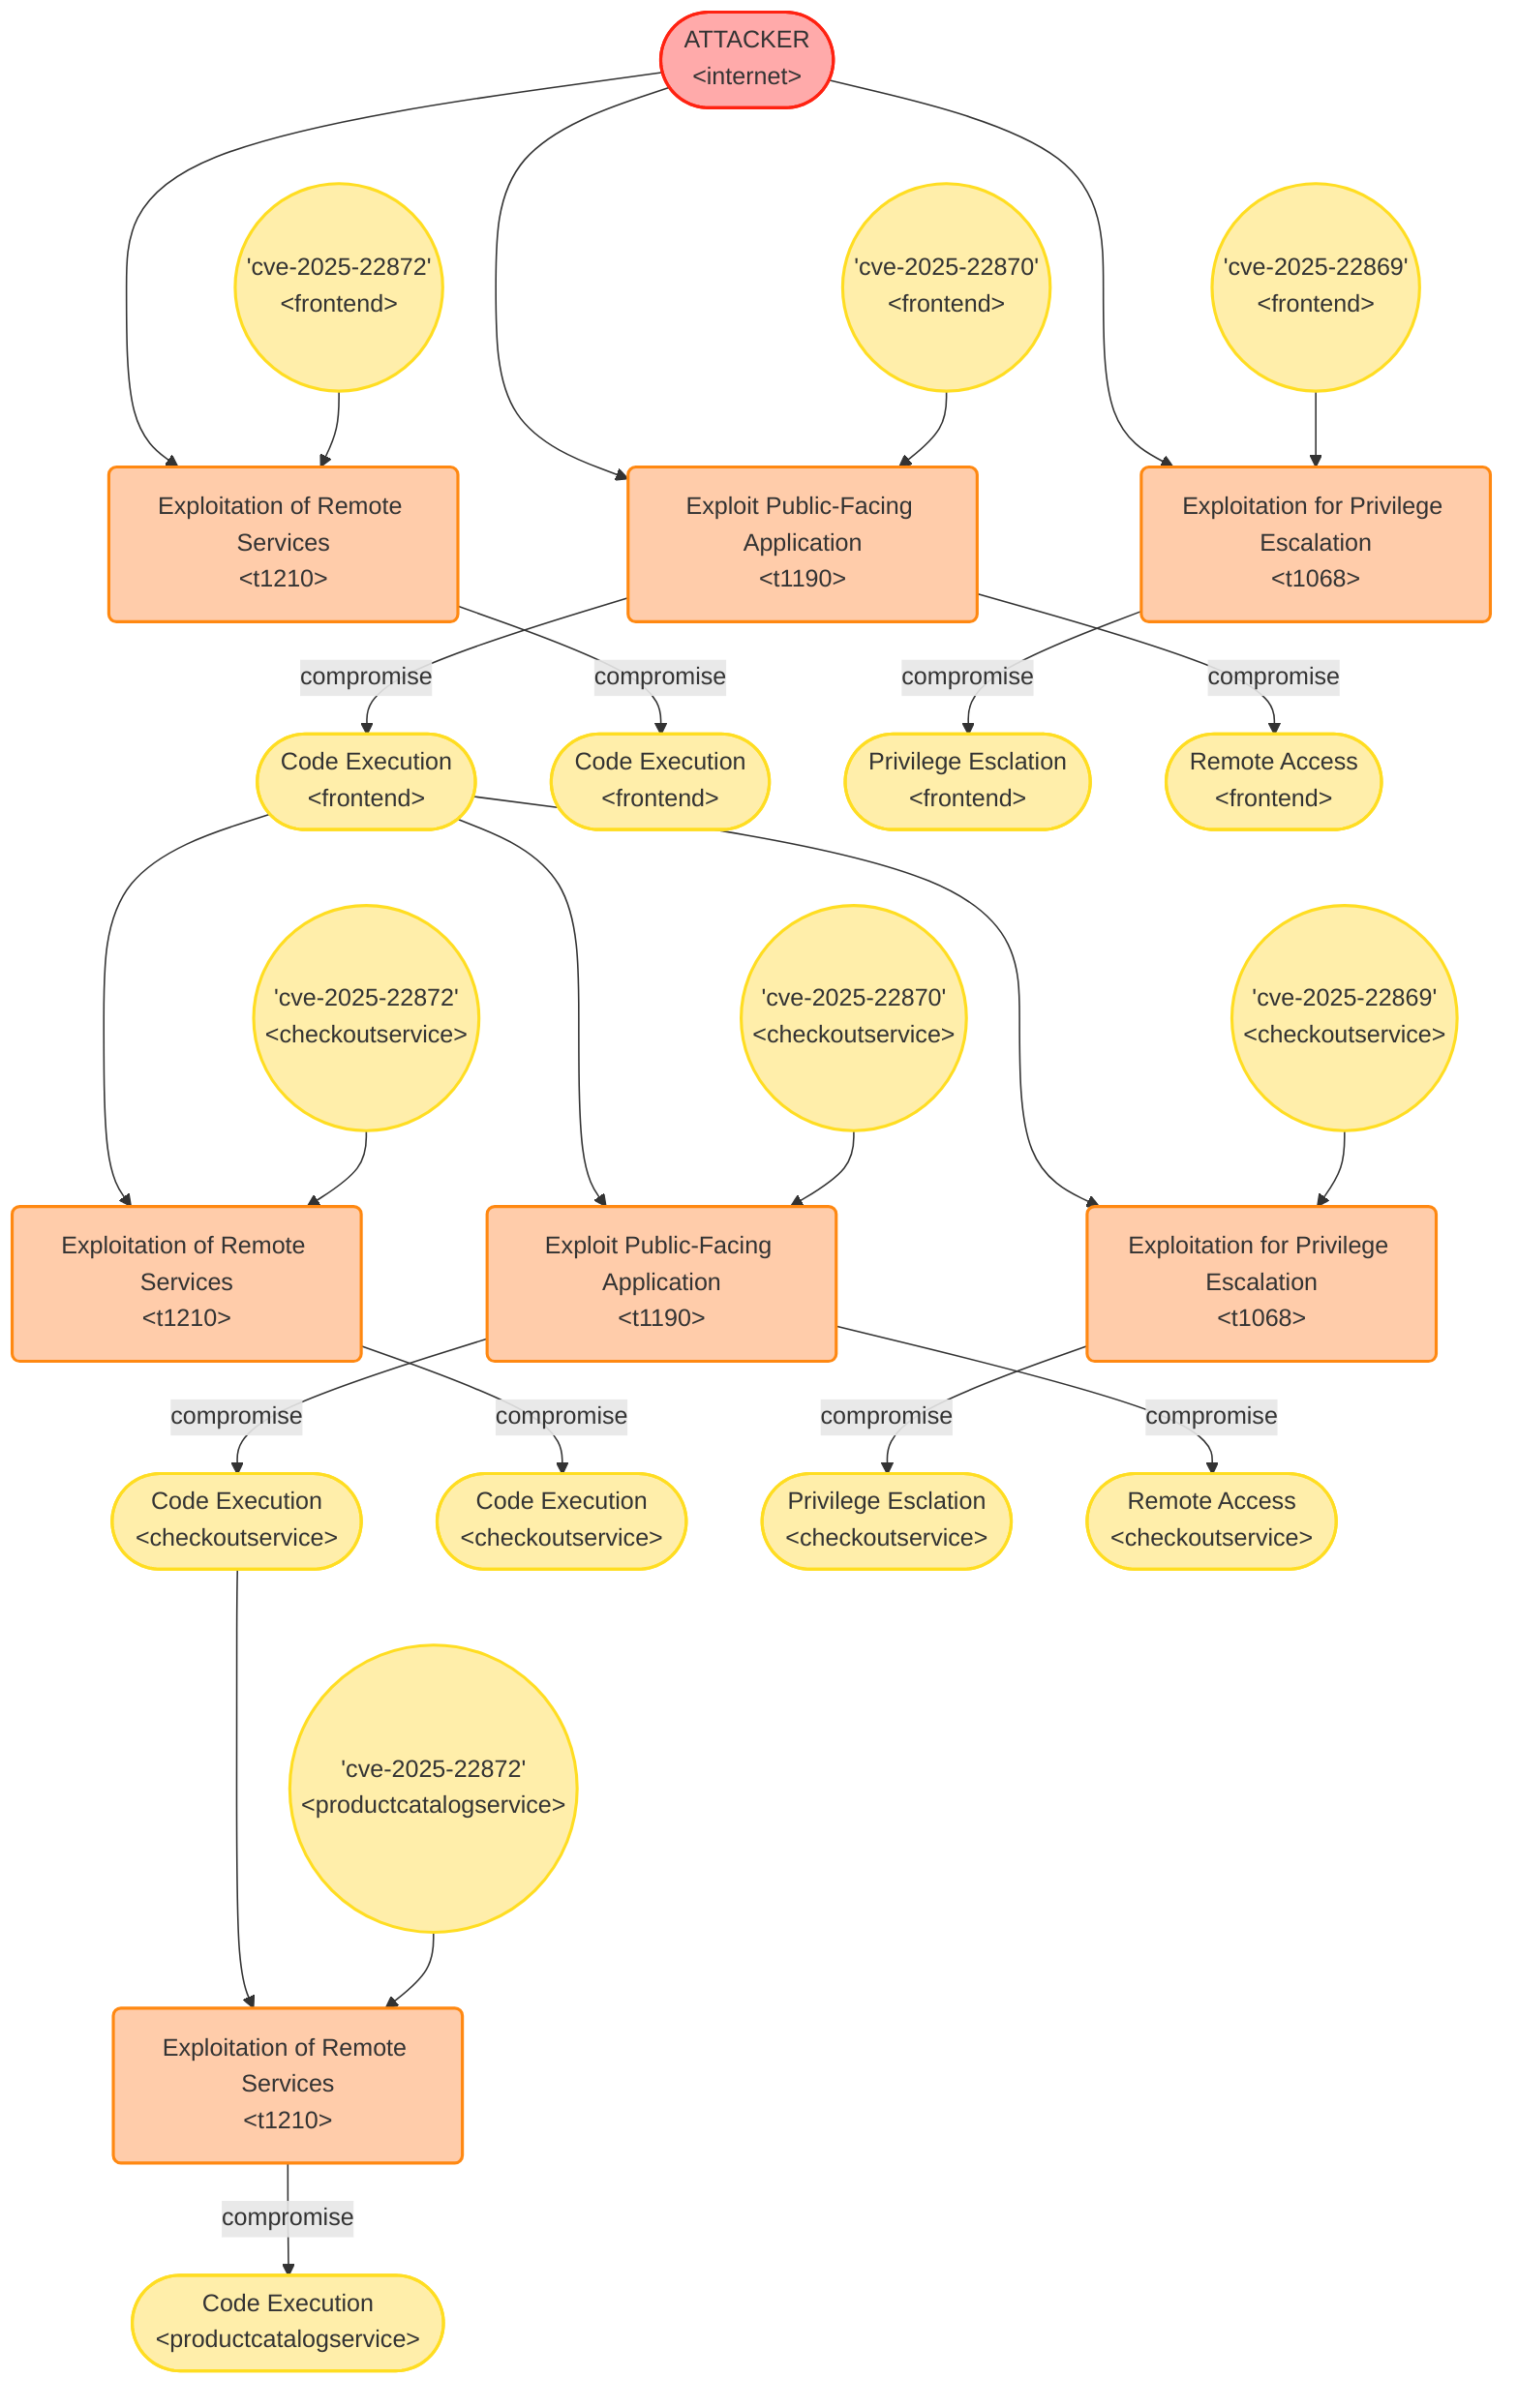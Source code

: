 flowchart TD
	classDef attacker fill:#faa ,stroke:#f21,stroke-width:2px;
	classDef technique fill:#fca ,stroke:#f81,stroke-width:2px;
	classDef vulnerability fill:#fea ,stroke:#fd2,stroke-width:2px;
	20:::attacker@{ shape: stadium, label: "ATTACKER<br>&ltinternet&gt" }
	14:::technique@{ shape: rounded, label: "Exploit Public-Facing Application<br>&ltt1190&gt" }
	4:::technique@{ shape: rounded, label: "Exploit Public-Facing Application<br>&ltt1190&gt" }
	79:::technique@{ shape: rounded, label: "Exploitation of Remote Services<br>&ltt1210&gt" }
	66:::technique@{ shape: rounded, label: "Exploitation of Remote Services<br>&ltt1210&gt" }
	104:::technique@{ shape: rounded, label: "Exploitation for Privilege Escalation<br>&ltt1068&gt" }
	45:::technique@{ shape: rounded, label: "Exploitation of Remote Services<br>&ltt1210&gt" }
	118:::technique@{ shape: rounded, label: "Exploitation for Privilege Escalation<br>&ltt1068&gt" }
	24:::vulnerability@{ shape: circle, label: "'cve-2025-22870'<br>&ltfrontend&gt" }
	57:::vulnerability@{ shape: circle, label: "'cve-2025-22870'<br>&ltcheckoutservice&gt" }
	93:::vulnerability@{ shape: circle, label: "'cve-2025-22872'<br>&ltproductcatalogservice&gt" }
	69:::vulnerability@{ shape: circle, label: "'cve-2025-22872'<br>&ltcheckoutservice&gt" }
	108:::vulnerability@{ shape: circle, label: "'cve-2025-22869'<br>&ltcheckoutservice&gt" }
	49:::vulnerability@{ shape: circle, label: "'cve-2025-22872'<br>&ltfrontend&gt" }
	121:::vulnerability@{ shape: circle, label: "'cve-2025-22869'<br>&ltfrontend&gt" }
	12:::vulnerability@{ shape: stadium, label: "Code Execution<br>&ltfrontend&gt" }
	129:::vulnerability@{ shape: stadium, label: "Remote Access<br>&ltfrontend&gt" }
	2:::vulnerability@{ shape: stadium, label: "Code Execution<br>&ltcheckoutservice&gt" }
	127:::vulnerability@{ shape: stadium, label: "Remote Access<br>&ltcheckoutservice&gt" }
	77:::vulnerability@{ shape: stadium, label: "Code Execution<br>&ltproductcatalogservice&gt" }
	64:::vulnerability@{ shape: stadium, label: "Code Execution<br>&ltcheckoutservice&gt" }
	102:::vulnerability@{ shape: stadium, label: "Privilege Esclation<br>&ltcheckoutservice&gt" }
	43:::vulnerability@{ shape: stadium, label: "Code Execution<br>&ltfrontend&gt" }
	116:::vulnerability@{ shape: stadium, label: "Privilege Esclation<br>&ltfrontend&gt" }
20--->14
14-->|compromise|12
14-->|compromise|129
24-->14
12--->4
4-->|compromise|2
4-->|compromise|127
57-->4
2--->79
79-->|compromise|77
93-->79
12--->66
66-->|compromise|64
69-->66
12--->104
104-->|compromise|102
108-->104
20--->45
45-->|compromise|43
49-->45
20--->118
118-->|compromise|116
121-->118